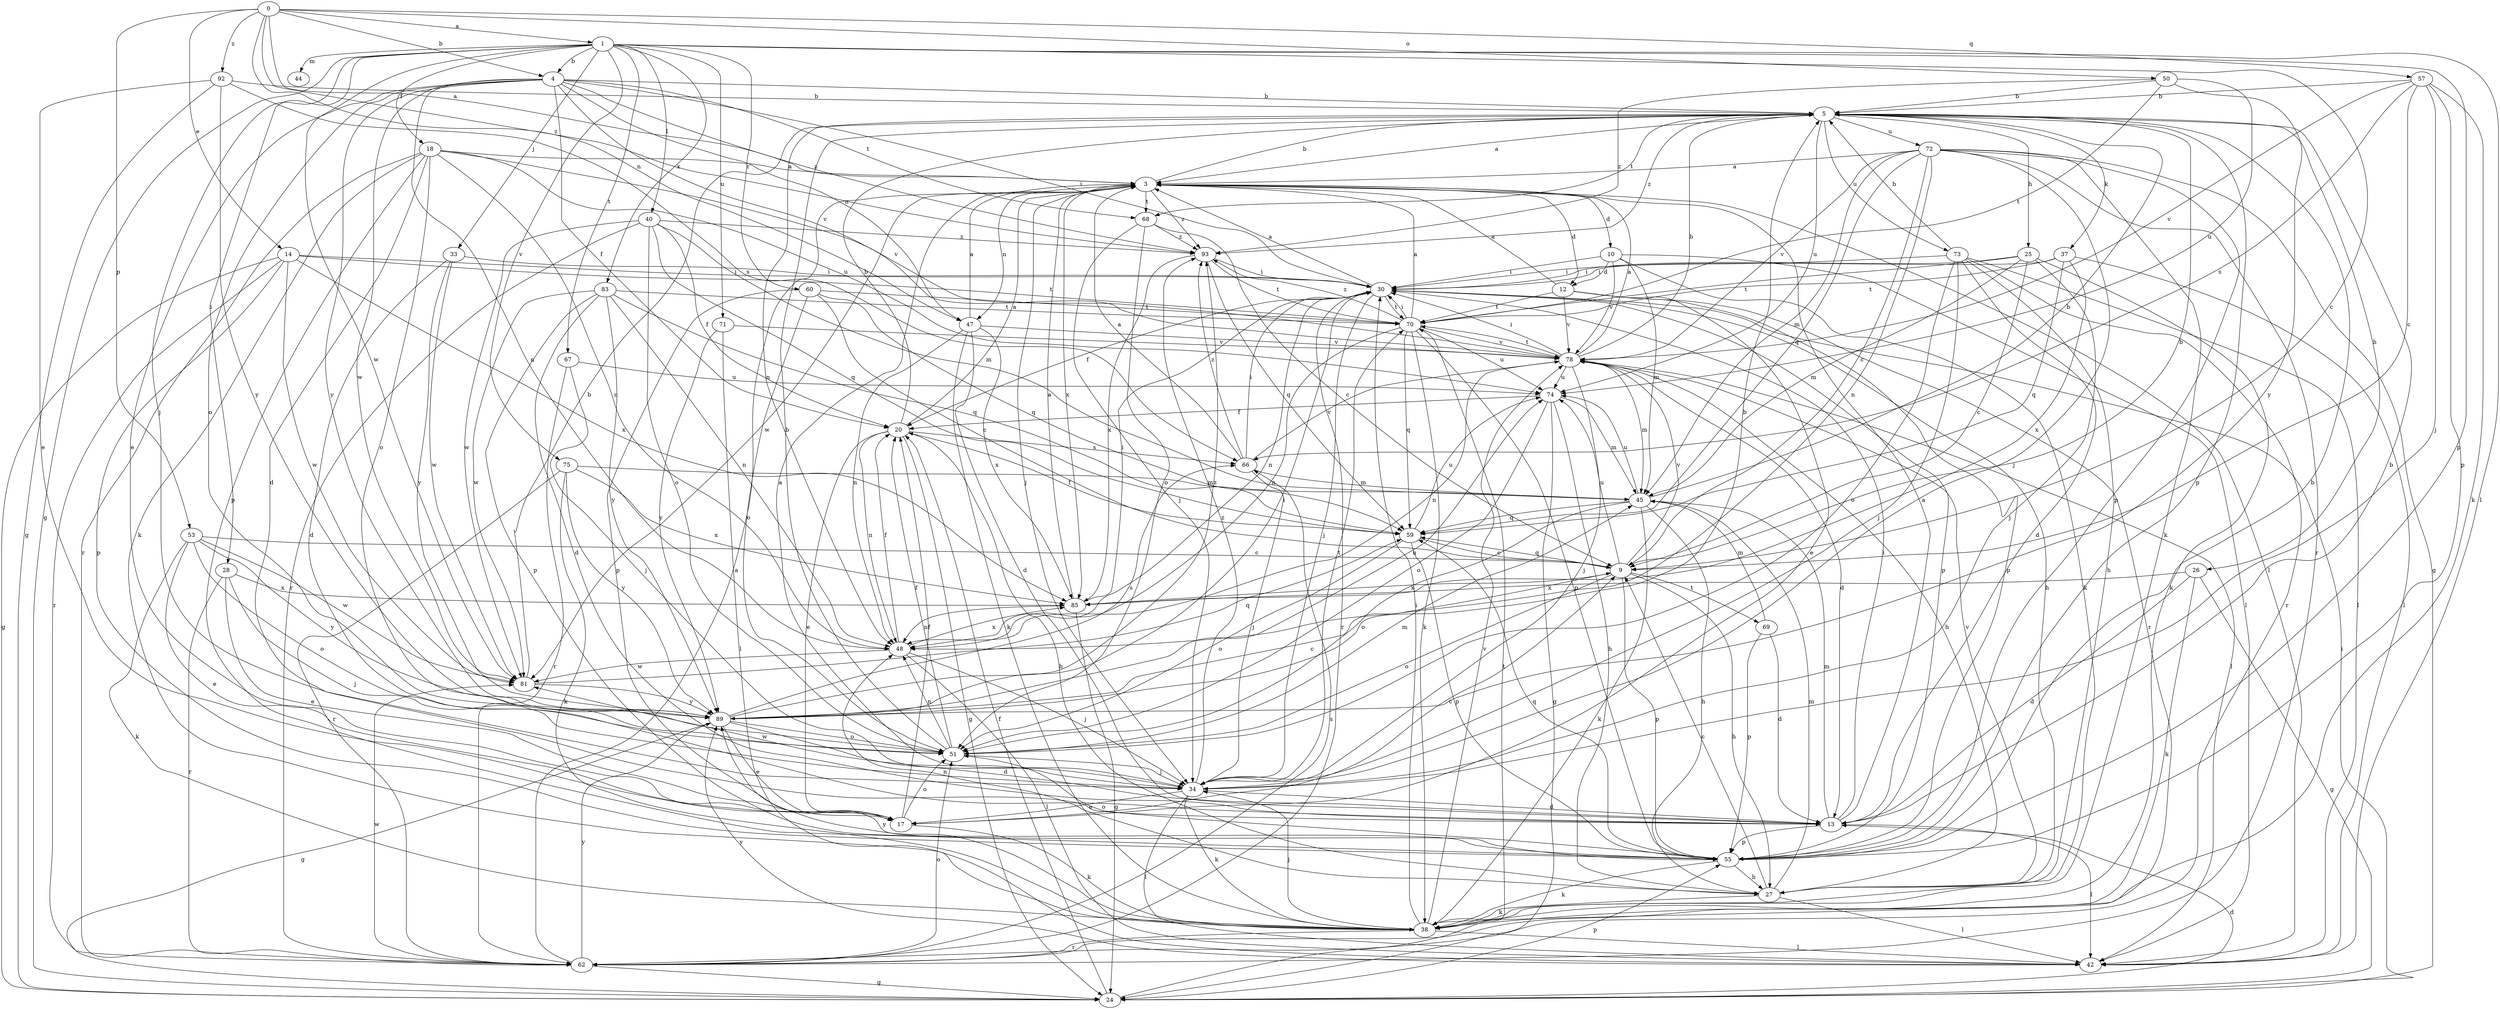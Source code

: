 strict digraph  {
0;
1;
3;
4;
5;
9;
10;
12;
13;
14;
17;
18;
20;
24;
25;
26;
27;
28;
30;
33;
34;
37;
38;
40;
42;
44;
45;
47;
48;
50;
51;
53;
55;
57;
59;
60;
62;
66;
67;
68;
69;
70;
71;
72;
73;
74;
75;
78;
81;
83;
85;
89;
92;
93;
0 -> 1  [label=a];
0 -> 3  [label=a];
0 -> 4  [label=b];
0 -> 14  [label=e];
0 -> 47  [label=n];
0 -> 50  [label=o];
0 -> 53  [label=p];
0 -> 57  [label=q];
0 -> 92  [label=z];
0 -> 93  [label=z];
1 -> 4  [label=b];
1 -> 9  [label=c];
1 -> 18  [label=f];
1 -> 24  [label=g];
1 -> 28  [label=i];
1 -> 33  [label=j];
1 -> 34  [label=j];
1 -> 40  [label=l];
1 -> 42  [label=l];
1 -> 44  [label=m];
1 -> 55  [label=p];
1 -> 60  [label=r];
1 -> 67  [label=t];
1 -> 71  [label=u];
1 -> 75  [label=v];
1 -> 81  [label=w];
1 -> 83  [label=x];
3 -> 5  [label=b];
3 -> 10  [label=d];
3 -> 12  [label=d];
3 -> 34  [label=j];
3 -> 42  [label=l];
3 -> 47  [label=n];
3 -> 68  [label=t];
3 -> 81  [label=w];
3 -> 85  [label=x];
3 -> 93  [label=z];
4 -> 5  [label=b];
4 -> 17  [label=e];
4 -> 20  [label=f];
4 -> 30  [label=i];
4 -> 47  [label=n];
4 -> 48  [label=n];
4 -> 51  [label=o];
4 -> 68  [label=t];
4 -> 78  [label=v];
4 -> 81  [label=w];
4 -> 89  [label=y];
4 -> 93  [label=z];
5 -> 3  [label=a];
5 -> 25  [label=h];
5 -> 26  [label=h];
5 -> 37  [label=k];
5 -> 48  [label=n];
5 -> 55  [label=p];
5 -> 68  [label=t];
5 -> 72  [label=u];
5 -> 73  [label=u];
5 -> 74  [label=u];
5 -> 93  [label=z];
9 -> 5  [label=b];
9 -> 27  [label=h];
9 -> 51  [label=o];
9 -> 55  [label=p];
9 -> 59  [label=q];
9 -> 69  [label=t];
9 -> 74  [label=u];
9 -> 78  [label=v];
9 -> 85  [label=x];
10 -> 12  [label=d];
10 -> 30  [label=i];
10 -> 38  [label=k];
10 -> 42  [label=l];
10 -> 45  [label=m];
10 -> 78  [label=v];
12 -> 3  [label=a];
12 -> 17  [label=e];
12 -> 55  [label=p];
12 -> 62  [label=r];
12 -> 70  [label=t];
12 -> 78  [label=v];
13 -> 3  [label=a];
13 -> 5  [label=b];
13 -> 30  [label=i];
13 -> 42  [label=l];
13 -> 45  [label=m];
13 -> 55  [label=p];
14 -> 24  [label=g];
14 -> 30  [label=i];
14 -> 55  [label=p];
14 -> 62  [label=r];
14 -> 70  [label=t];
14 -> 81  [label=w];
14 -> 85  [label=x];
17 -> 9  [label=c];
17 -> 20  [label=f];
17 -> 38  [label=k];
17 -> 51  [label=o];
18 -> 3  [label=a];
18 -> 13  [label=d];
18 -> 38  [label=k];
18 -> 48  [label=n];
18 -> 51  [label=o];
18 -> 55  [label=p];
18 -> 62  [label=r];
18 -> 74  [label=u];
18 -> 78  [label=v];
20 -> 3  [label=a];
20 -> 5  [label=b];
20 -> 17  [label=e];
20 -> 24  [label=g];
20 -> 27  [label=h];
20 -> 48  [label=n];
20 -> 66  [label=s];
24 -> 13  [label=d];
24 -> 20  [label=f];
24 -> 30  [label=i];
24 -> 55  [label=p];
24 -> 70  [label=t];
25 -> 9  [label=c];
25 -> 30  [label=i];
25 -> 34  [label=j];
25 -> 38  [label=k];
25 -> 45  [label=m];
25 -> 70  [label=t];
26 -> 13  [label=d];
26 -> 24  [label=g];
26 -> 38  [label=k];
26 -> 85  [label=x];
27 -> 9  [label=c];
27 -> 38  [label=k];
27 -> 42  [label=l];
27 -> 45  [label=m];
27 -> 48  [label=n];
27 -> 78  [label=v];
28 -> 17  [label=e];
28 -> 34  [label=j];
28 -> 62  [label=r];
28 -> 85  [label=x];
30 -> 3  [label=a];
30 -> 20  [label=f];
30 -> 27  [label=h];
30 -> 34  [label=j];
30 -> 48  [label=n];
30 -> 55  [label=p];
30 -> 62  [label=r];
30 -> 70  [label=t];
33 -> 13  [label=d];
33 -> 30  [label=i];
33 -> 81  [label=w];
33 -> 89  [label=y];
34 -> 3  [label=a];
34 -> 13  [label=d];
34 -> 17  [label=e];
34 -> 38  [label=k];
34 -> 42  [label=l];
34 -> 70  [label=t];
34 -> 81  [label=w];
34 -> 93  [label=z];
37 -> 30  [label=i];
37 -> 42  [label=l];
37 -> 59  [label=q];
37 -> 70  [label=t];
37 -> 85  [label=x];
38 -> 30  [label=i];
38 -> 34  [label=j];
38 -> 42  [label=l];
38 -> 62  [label=r];
38 -> 78  [label=v];
38 -> 89  [label=y];
40 -> 20  [label=f];
40 -> 45  [label=m];
40 -> 51  [label=o];
40 -> 59  [label=q];
40 -> 62  [label=r];
40 -> 81  [label=w];
40 -> 93  [label=z];
42 -> 89  [label=y];
45 -> 5  [label=b];
45 -> 27  [label=h];
45 -> 38  [label=k];
45 -> 51  [label=o];
45 -> 59  [label=q];
45 -> 74  [label=u];
47 -> 3  [label=a];
47 -> 13  [label=d];
47 -> 38  [label=k];
47 -> 48  [label=n];
47 -> 78  [label=v];
47 -> 85  [label=x];
48 -> 20  [label=f];
48 -> 34  [label=j];
48 -> 42  [label=l];
48 -> 81  [label=w];
48 -> 85  [label=x];
50 -> 5  [label=b];
50 -> 70  [label=t];
50 -> 74  [label=u];
50 -> 89  [label=y];
50 -> 93  [label=z];
51 -> 5  [label=b];
51 -> 20  [label=f];
51 -> 34  [label=j];
51 -> 45  [label=m];
51 -> 48  [label=n];
53 -> 9  [label=c];
53 -> 17  [label=e];
53 -> 38  [label=k];
53 -> 51  [label=o];
53 -> 81  [label=w];
53 -> 89  [label=y];
55 -> 5  [label=b];
55 -> 27  [label=h];
55 -> 38  [label=k];
55 -> 51  [label=o];
55 -> 59  [label=q];
57 -> 5  [label=b];
57 -> 9  [label=c];
57 -> 34  [label=j];
57 -> 38  [label=k];
57 -> 55  [label=p];
57 -> 66  [label=s];
57 -> 78  [label=v];
59 -> 9  [label=c];
59 -> 20  [label=f];
59 -> 51  [label=o];
59 -> 55  [label=p];
59 -> 74  [label=u];
60 -> 9  [label=c];
60 -> 51  [label=o];
60 -> 55  [label=p];
60 -> 59  [label=q];
60 -> 70  [label=t];
62 -> 3  [label=a];
62 -> 24  [label=g];
62 -> 51  [label=o];
62 -> 66  [label=s];
62 -> 81  [label=w];
62 -> 89  [label=y];
66 -> 3  [label=a];
66 -> 30  [label=i];
66 -> 34  [label=j];
66 -> 45  [label=m];
66 -> 78  [label=v];
66 -> 93  [label=z];
67 -> 34  [label=j];
67 -> 62  [label=r];
67 -> 74  [label=u];
68 -> 9  [label=c];
68 -> 34  [label=j];
68 -> 51  [label=o];
68 -> 93  [label=z];
69 -> 13  [label=d];
69 -> 45  [label=m];
69 -> 55  [label=p];
70 -> 3  [label=a];
70 -> 30  [label=i];
70 -> 38  [label=k];
70 -> 48  [label=n];
70 -> 55  [label=p];
70 -> 59  [label=q];
70 -> 74  [label=u];
70 -> 78  [label=v];
70 -> 93  [label=z];
71 -> 42  [label=l];
71 -> 78  [label=v];
71 -> 89  [label=y];
72 -> 3  [label=a];
72 -> 9  [label=c];
72 -> 24  [label=g];
72 -> 34  [label=j];
72 -> 38  [label=k];
72 -> 45  [label=m];
72 -> 48  [label=n];
72 -> 55  [label=p];
72 -> 59  [label=q];
72 -> 62  [label=r];
72 -> 78  [label=v];
73 -> 5  [label=b];
73 -> 13  [label=d];
73 -> 27  [label=h];
73 -> 30  [label=i];
73 -> 34  [label=j];
73 -> 42  [label=l];
73 -> 51  [label=o];
73 -> 62  [label=r];
74 -> 20  [label=f];
74 -> 24  [label=g];
74 -> 27  [label=h];
74 -> 45  [label=m];
74 -> 51  [label=o];
75 -> 38  [label=k];
75 -> 45  [label=m];
75 -> 62  [label=r];
75 -> 85  [label=x];
75 -> 89  [label=y];
78 -> 3  [label=a];
78 -> 5  [label=b];
78 -> 13  [label=d];
78 -> 27  [label=h];
78 -> 30  [label=i];
78 -> 34  [label=j];
78 -> 42  [label=l];
78 -> 45  [label=m];
78 -> 48  [label=n];
78 -> 70  [label=t];
78 -> 74  [label=u];
81 -> 5  [label=b];
81 -> 59  [label=q];
81 -> 89  [label=y];
83 -> 13  [label=d];
83 -> 48  [label=n];
83 -> 55  [label=p];
83 -> 59  [label=q];
83 -> 70  [label=t];
83 -> 81  [label=w];
83 -> 89  [label=y];
85 -> 3  [label=a];
85 -> 24  [label=g];
85 -> 30  [label=i];
85 -> 48  [label=n];
89 -> 5  [label=b];
89 -> 9  [label=c];
89 -> 13  [label=d];
89 -> 17  [label=e];
89 -> 24  [label=g];
89 -> 30  [label=i];
89 -> 51  [label=o];
89 -> 66  [label=s];
89 -> 74  [label=u];
89 -> 93  [label=z];
92 -> 5  [label=b];
92 -> 17  [label=e];
92 -> 24  [label=g];
92 -> 66  [label=s];
92 -> 89  [label=y];
93 -> 30  [label=i];
93 -> 59  [label=q];
93 -> 70  [label=t];
93 -> 85  [label=x];
}
